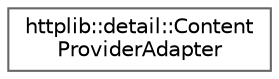 digraph "Graphical Class Hierarchy"
{
 // LATEX_PDF_SIZE
  bgcolor="transparent";
  edge [fontname=Helvetica,fontsize=10,labelfontname=Helvetica,labelfontsize=10];
  node [fontname=Helvetica,fontsize=10,shape=box,height=0.2,width=0.4];
  rankdir="LR";
  Node0 [id="Node000000",label="httplib::detail::Content\lProviderAdapter",height=0.2,width=0.4,color="grey40", fillcolor="white", style="filled",URL="$classhttplib_1_1detail_1_1ContentProviderAdapter.html",tooltip=" "];
}
